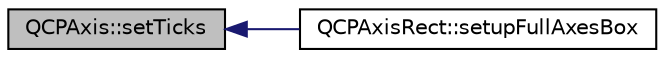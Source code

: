 digraph "QCPAxis::setTicks"
{
  edge [fontname="Helvetica",fontsize="10",labelfontname="Helvetica",labelfontsize="10"];
  node [fontname="Helvetica",fontsize="10",shape=record];
  rankdir="LR";
  Node810 [label="QCPAxis::setTicks",height=0.2,width=0.4,color="black", fillcolor="grey75", style="filled", fontcolor="black"];
  Node810 -> Node811 [dir="back",color="midnightblue",fontsize="10",style="solid",fontname="Helvetica"];
  Node811 [label="QCPAxisRect::setupFullAxesBox",height=0.2,width=0.4,color="black", fillcolor="white", style="filled",URL="$class_q_c_p_axis_rect.html#a5fa906175447b14206954f77fc7f1ef4"];
}
